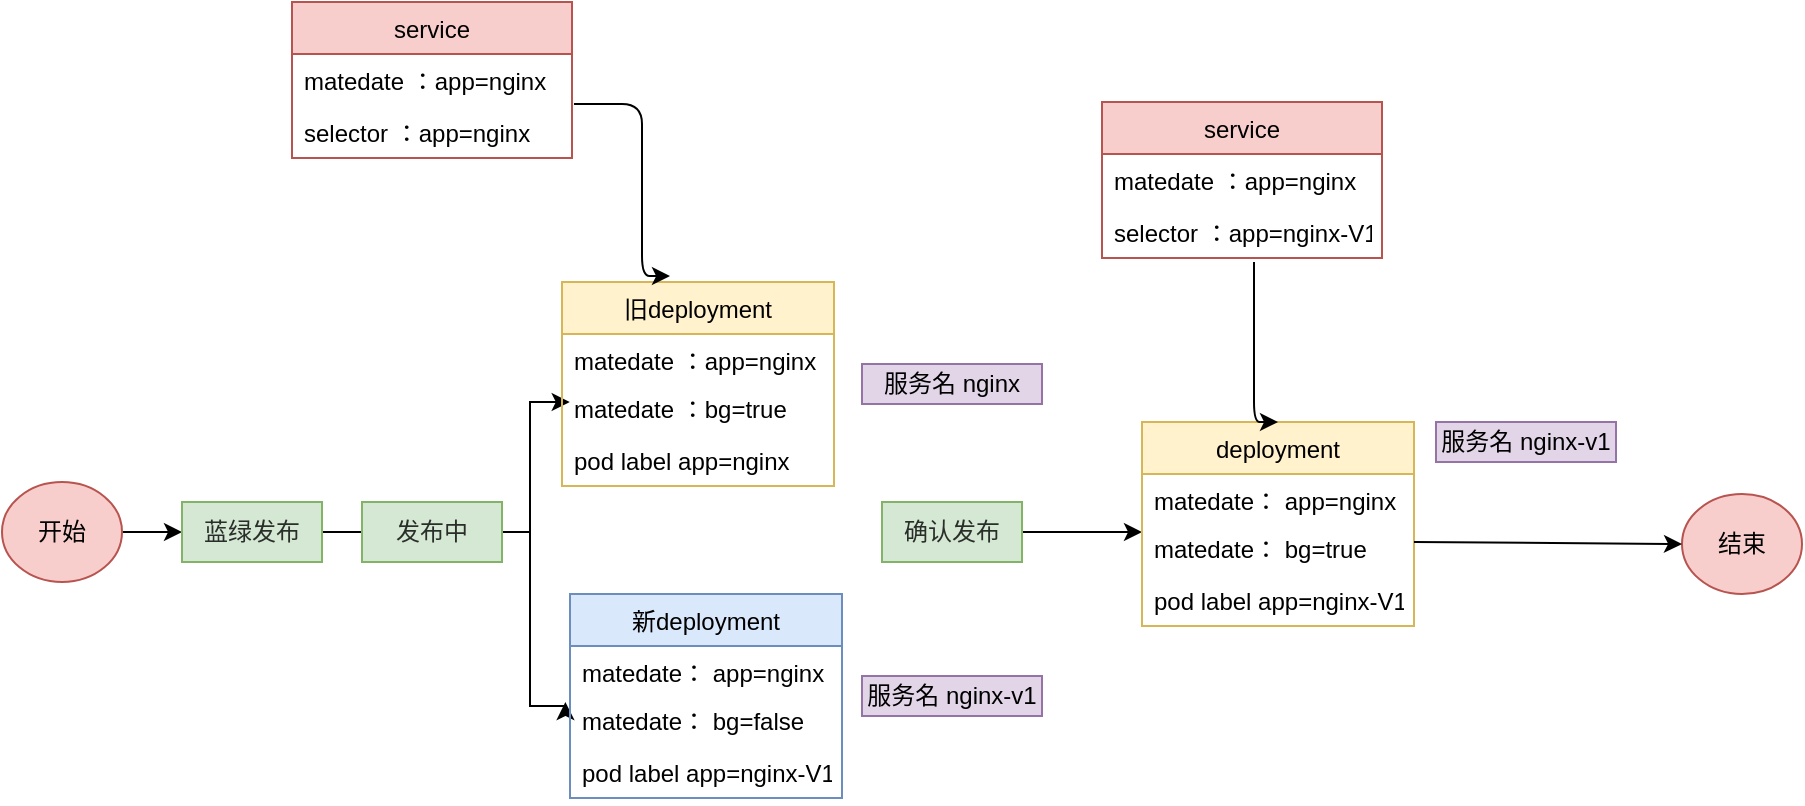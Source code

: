 <mxfile version="15.2.7" type="github">
  <diagram id="1hgn0rKJHxRaswaf_29a" name="Page-1">
    <mxGraphModel dx="1187" dy="1953" grid="1" gridSize="10" guides="1" tooltips="1" connect="1" arrows="1" fold="1" page="1" pageScale="1" pageWidth="827" pageHeight="1169" math="0" shadow="0">
      <root>
        <mxCell id="0" />
        <mxCell id="1" parent="0" />
        <mxCell id="gDIUBnWHJ22sIrQ11j0S-2" style="edgeStyle=orthogonalEdgeStyle;rounded=0;orthogonalLoop=1;jettySize=auto;html=1;exitX=1;exitY=0.5;exitDx=0;exitDy=0;" edge="1" parent="1" source="gDIUBnWHJ22sIrQ11j0S-1" target="gDIUBnWHJ22sIrQ11j0S-3">
          <mxGeometry relative="1" as="geometry">
            <mxPoint x="110" y="145.143" as="targetPoint" />
          </mxGeometry>
        </mxCell>
        <mxCell id="gDIUBnWHJ22sIrQ11j0S-1" value="开始" style="ellipse;whiteSpace=wrap;html=1;fillColor=#f8cecc;strokeColor=#b85450;" vertex="1" parent="1">
          <mxGeometry x="20" y="120" width="60" height="50" as="geometry" />
        </mxCell>
        <mxCell id="gDIUBnWHJ22sIrQ11j0S-7" style="edgeStyle=orthogonalEdgeStyle;rounded=0;orthogonalLoop=1;jettySize=auto;html=1;exitX=1;exitY=0.5;exitDx=0;exitDy=0;" edge="1" parent="1" source="gDIUBnWHJ22sIrQ11j0S-3">
          <mxGeometry relative="1" as="geometry">
            <mxPoint x="230" y="145.143" as="targetPoint" />
          </mxGeometry>
        </mxCell>
        <mxCell id="gDIUBnWHJ22sIrQ11j0S-3" value="蓝绿发布" style="rounded=0;whiteSpace=wrap;html=1;textOpacity=80;fillColor=#d5e8d4;strokeColor=#82b366;" vertex="1" parent="1">
          <mxGeometry x="110" y="130" width="70" height="30" as="geometry" />
        </mxCell>
        <mxCell id="gDIUBnWHJ22sIrQ11j0S-17" style="edgeStyle=orthogonalEdgeStyle;rounded=0;orthogonalLoop=1;jettySize=auto;html=1;exitX=1;exitY=0.5;exitDx=0;exitDy=0;entryX=-0.001;entryY=0.077;entryDx=0;entryDy=0;entryPerimeter=0;" edge="1" parent="1" source="gDIUBnWHJ22sIrQ11j0S-5">
          <mxGeometry relative="1" as="geometry">
            <mxPoint x="303.87" y="80.002" as="targetPoint" />
            <Array as="points">
              <mxPoint x="284" y="145" />
              <mxPoint x="284" y="80" />
            </Array>
          </mxGeometry>
        </mxCell>
        <mxCell id="gDIUBnWHJ22sIrQ11j0S-18" style="edgeStyle=orthogonalEdgeStyle;rounded=0;orthogonalLoop=1;jettySize=auto;html=1;exitX=1;exitY=0.5;exitDx=0;exitDy=0;entryX=-0.017;entryY=0.154;entryDx=0;entryDy=0;entryPerimeter=0;" edge="1" parent="1" source="gDIUBnWHJ22sIrQ11j0S-5" target="gDIUBnWHJ22sIrQ11j0S-14">
          <mxGeometry relative="1" as="geometry">
            <Array as="points">
              <mxPoint x="284" y="145" />
              <mxPoint x="284" y="232" />
            </Array>
          </mxGeometry>
        </mxCell>
        <mxCell id="gDIUBnWHJ22sIrQ11j0S-5" value="发布中" style="rounded=0;whiteSpace=wrap;html=1;textOpacity=80;fillColor=#d5e8d4;strokeColor=#82b366;" vertex="1" parent="1">
          <mxGeometry x="200" y="130" width="70" height="30" as="geometry" />
        </mxCell>
        <mxCell id="gDIUBnWHJ22sIrQ11j0S-34" style="edgeStyle=orthogonalEdgeStyle;rounded=0;orthogonalLoop=1;jettySize=auto;html=1;exitX=1;exitY=0.5;exitDx=0;exitDy=0;" edge="1" parent="1" source="gDIUBnWHJ22sIrQ11j0S-6">
          <mxGeometry relative="1" as="geometry">
            <mxPoint x="590" y="145" as="targetPoint" />
          </mxGeometry>
        </mxCell>
        <mxCell id="gDIUBnWHJ22sIrQ11j0S-6" value="确认发布" style="rounded=0;whiteSpace=wrap;html=1;textOpacity=80;fillColor=#d5e8d4;strokeColor=#82b366;" vertex="1" parent="1">
          <mxGeometry x="460" y="130" width="70" height="30" as="geometry" />
        </mxCell>
        <mxCell id="gDIUBnWHJ22sIrQ11j0S-12" value="新deployment" style="swimlane;fontStyle=0;childLayout=stackLayout;horizontal=1;startSize=26;fillColor=#dae8fc;horizontalStack=0;resizeParent=1;resizeParentMax=0;resizeLast=0;collapsible=1;marginBottom=0;strokeColor=#6c8ebf;" vertex="1" parent="1">
          <mxGeometry x="304" y="176" width="136" height="102" as="geometry" />
        </mxCell>
        <mxCell id="gDIUBnWHJ22sIrQ11j0S-13" value="matedate： app=nginx" style="text;strokeColor=none;fillColor=none;align=left;verticalAlign=top;spacingLeft=4;spacingRight=4;overflow=hidden;rotatable=0;points=[[0,0.5],[1,0.5]];portConstraint=eastwest;" vertex="1" parent="gDIUBnWHJ22sIrQ11j0S-12">
          <mxGeometry y="26" width="136" height="24" as="geometry" />
        </mxCell>
        <mxCell id="gDIUBnWHJ22sIrQ11j0S-14" value="matedate： bg=false" style="text;strokeColor=none;fillColor=none;align=left;verticalAlign=top;spacingLeft=4;spacingRight=4;overflow=hidden;rotatable=0;points=[[0,0.5],[1,0.5]];portConstraint=eastwest;" vertex="1" parent="gDIUBnWHJ22sIrQ11j0S-12">
          <mxGeometry y="50" width="136" height="26" as="geometry" />
        </mxCell>
        <mxCell id="gDIUBnWHJ22sIrQ11j0S-15" value="pod label app=nginx-V1" style="text;strokeColor=none;fillColor=none;align=left;verticalAlign=top;spacingLeft=4;spacingRight=4;overflow=hidden;rotatable=0;points=[[0,0.5],[1,0.5]];portConstraint=eastwest;" vertex="1" parent="gDIUBnWHJ22sIrQ11j0S-12">
          <mxGeometry y="76" width="136" height="26" as="geometry" />
        </mxCell>
        <mxCell id="gDIUBnWHJ22sIrQ11j0S-19" value="service" style="swimlane;fontStyle=0;childLayout=stackLayout;horizontal=1;startSize=26;fillColor=#f8cecc;horizontalStack=0;resizeParent=1;resizeParentMax=0;resizeLast=0;collapsible=1;marginBottom=0;strokeColor=#b85450;" vertex="1" parent="1">
          <mxGeometry x="165" y="-120" width="140" height="78" as="geometry" />
        </mxCell>
        <mxCell id="gDIUBnWHJ22sIrQ11j0S-20" value="matedate ：app=nginx" style="text;strokeColor=none;fillColor=none;align=left;verticalAlign=top;spacingLeft=4;spacingRight=4;overflow=hidden;rotatable=0;points=[[0,0.5],[1,0.5]];portConstraint=eastwest;" vertex="1" parent="gDIUBnWHJ22sIrQ11j0S-19">
          <mxGeometry y="26" width="140" height="26" as="geometry" />
        </mxCell>
        <mxCell id="gDIUBnWHJ22sIrQ11j0S-21" value="selector ：app=nginx" style="text;strokeColor=none;fillColor=none;align=left;verticalAlign=top;spacingLeft=4;spacingRight=4;overflow=hidden;rotatable=0;points=[[0,0.5],[1,0.5]];portConstraint=eastwest;" vertex="1" parent="gDIUBnWHJ22sIrQ11j0S-19">
          <mxGeometry y="52" width="140" height="26" as="geometry" />
        </mxCell>
        <mxCell id="gDIUBnWHJ22sIrQ11j0S-25" value="旧deployment" style="swimlane;fontStyle=0;childLayout=stackLayout;horizontal=1;startSize=26;fillColor=#fff2cc;horizontalStack=0;resizeParent=1;resizeParentMax=0;resizeLast=0;collapsible=1;marginBottom=0;strokeColor=#d6b656;" vertex="1" parent="1">
          <mxGeometry x="300" y="20" width="136" height="102" as="geometry" />
        </mxCell>
        <mxCell id="gDIUBnWHJ22sIrQ11j0S-26" value="matedate ：app=nginx" style="text;strokeColor=none;fillColor=none;align=left;verticalAlign=top;spacingLeft=4;spacingRight=4;overflow=hidden;rotatable=0;points=[[0,0.5],[1,0.5]];portConstraint=eastwest;" vertex="1" parent="gDIUBnWHJ22sIrQ11j0S-25">
          <mxGeometry y="26" width="136" height="24" as="geometry" />
        </mxCell>
        <mxCell id="gDIUBnWHJ22sIrQ11j0S-27" value="matedate ：bg=true" style="text;strokeColor=none;fillColor=none;align=left;verticalAlign=top;spacingLeft=4;spacingRight=4;overflow=hidden;rotatable=0;points=[[0,0.5],[1,0.5]];portConstraint=eastwest;" vertex="1" parent="gDIUBnWHJ22sIrQ11j0S-25">
          <mxGeometry y="50" width="136" height="26" as="geometry" />
        </mxCell>
        <mxCell id="gDIUBnWHJ22sIrQ11j0S-28" value="pod label app=nginx" style="text;strokeColor=none;fillColor=none;align=left;verticalAlign=top;spacingLeft=4;spacingRight=4;overflow=hidden;rotatable=0;points=[[0,0.5],[1,0.5]];portConstraint=eastwest;" vertex="1" parent="gDIUBnWHJ22sIrQ11j0S-25">
          <mxGeometry y="76" width="136" height="26" as="geometry" />
        </mxCell>
        <mxCell id="gDIUBnWHJ22sIrQ11j0S-30" value="" style="edgeStyle=elbowEdgeStyle;elbow=horizontal;endArrow=classic;html=1;exitX=1.007;exitY=-0.038;exitDx=0;exitDy=0;exitPerimeter=0;entryX=0.397;entryY=-0.029;entryDx=0;entryDy=0;entryPerimeter=0;" edge="1" parent="1" source="gDIUBnWHJ22sIrQ11j0S-21" target="gDIUBnWHJ22sIrQ11j0S-25">
          <mxGeometry width="50" height="50" relative="1" as="geometry">
            <mxPoint x="410" y="-40" as="sourcePoint" />
            <mxPoint x="460" y="-90" as="targetPoint" />
            <Array as="points">
              <mxPoint x="340" y="17" />
            </Array>
          </mxGeometry>
        </mxCell>
        <mxCell id="gDIUBnWHJ22sIrQ11j0S-32" value="服务名 nginx" style="text;html=1;strokeColor=#9673a6;fillColor=#e1d5e7;align=center;verticalAlign=middle;whiteSpace=wrap;rounded=0;" vertex="1" parent="1">
          <mxGeometry x="450" y="61" width="90" height="20" as="geometry" />
        </mxCell>
        <mxCell id="gDIUBnWHJ22sIrQ11j0S-33" value="服务名 nginx-v1" style="text;html=1;strokeColor=#9673a6;fillColor=#e1d5e7;align=center;verticalAlign=middle;whiteSpace=wrap;rounded=0;" vertex="1" parent="1">
          <mxGeometry x="450" y="217" width="90" height="20" as="geometry" />
        </mxCell>
        <mxCell id="gDIUBnWHJ22sIrQ11j0S-35" value="deployment" style="swimlane;fontStyle=0;childLayout=stackLayout;horizontal=1;startSize=26;fillColor=#fff2cc;horizontalStack=0;resizeParent=1;resizeParentMax=0;resizeLast=0;collapsible=1;marginBottom=0;strokeColor=#d6b656;" vertex="1" parent="1">
          <mxGeometry x="590" y="90" width="136" height="102" as="geometry" />
        </mxCell>
        <mxCell id="gDIUBnWHJ22sIrQ11j0S-36" value="matedate： app=nginx" style="text;strokeColor=none;fillColor=none;align=left;verticalAlign=top;spacingLeft=4;spacingRight=4;overflow=hidden;rotatable=0;points=[[0,0.5],[1,0.5]];portConstraint=eastwest;" vertex="1" parent="gDIUBnWHJ22sIrQ11j0S-35">
          <mxGeometry y="26" width="136" height="24" as="geometry" />
        </mxCell>
        <mxCell id="gDIUBnWHJ22sIrQ11j0S-37" value="matedate： bg=true" style="text;strokeColor=none;fillColor=none;align=left;verticalAlign=top;spacingLeft=4;spacingRight=4;overflow=hidden;rotatable=0;points=[[0,0.5],[1,0.5]];portConstraint=eastwest;" vertex="1" parent="gDIUBnWHJ22sIrQ11j0S-35">
          <mxGeometry y="50" width="136" height="26" as="geometry" />
        </mxCell>
        <mxCell id="gDIUBnWHJ22sIrQ11j0S-38" value="pod label app=nginx-V1" style="text;strokeColor=none;fillColor=none;align=left;verticalAlign=top;spacingLeft=4;spacingRight=4;overflow=hidden;rotatable=0;points=[[0,0.5],[1,0.5]];portConstraint=eastwest;" vertex="1" parent="gDIUBnWHJ22sIrQ11j0S-35">
          <mxGeometry y="76" width="136" height="26" as="geometry" />
        </mxCell>
        <mxCell id="gDIUBnWHJ22sIrQ11j0S-39" value="service" style="swimlane;fontStyle=0;childLayout=stackLayout;horizontal=1;startSize=26;fillColor=#f8cecc;horizontalStack=0;resizeParent=1;resizeParentMax=0;resizeLast=0;collapsible=1;marginBottom=0;strokeColor=#b85450;" vertex="1" parent="1">
          <mxGeometry x="570" y="-70" width="140" height="78" as="geometry" />
        </mxCell>
        <mxCell id="gDIUBnWHJ22sIrQ11j0S-40" value="matedate ：app=nginx" style="text;strokeColor=none;fillColor=none;align=left;verticalAlign=top;spacingLeft=4;spacingRight=4;overflow=hidden;rotatable=0;points=[[0,0.5],[1,0.5]];portConstraint=eastwest;" vertex="1" parent="gDIUBnWHJ22sIrQ11j0S-39">
          <mxGeometry y="26" width="140" height="26" as="geometry" />
        </mxCell>
        <mxCell id="gDIUBnWHJ22sIrQ11j0S-41" value="selector ：app=nginx-V1" style="text;strokeColor=none;fillColor=none;align=left;verticalAlign=top;spacingLeft=4;spacingRight=4;overflow=hidden;rotatable=0;points=[[0,0.5],[1,0.5]];portConstraint=eastwest;" vertex="1" parent="gDIUBnWHJ22sIrQ11j0S-39">
          <mxGeometry y="52" width="140" height="26" as="geometry" />
        </mxCell>
        <mxCell id="gDIUBnWHJ22sIrQ11j0S-42" value="" style="edgeStyle=elbowEdgeStyle;elbow=horizontal;endArrow=classic;html=1;entryX=0.5;entryY=0;entryDx=0;entryDy=0;" edge="1" parent="1" target="gDIUBnWHJ22sIrQ11j0S-35">
          <mxGeometry width="50" height="50" relative="1" as="geometry">
            <mxPoint x="646" y="10" as="sourcePoint" />
            <mxPoint x="580.002" y="90.002" as="targetPoint" />
            <Array as="points">
              <mxPoint x="646" y="30" />
              <mxPoint x="646.01" y="32.96" />
            </Array>
          </mxGeometry>
        </mxCell>
        <mxCell id="gDIUBnWHJ22sIrQ11j0S-43" value="结束" style="ellipse;whiteSpace=wrap;html=1;fillColor=#f8cecc;strokeColor=#b85450;" vertex="1" parent="1">
          <mxGeometry x="860" y="126" width="60" height="50" as="geometry" />
        </mxCell>
        <mxCell id="gDIUBnWHJ22sIrQ11j0S-45" value="" style="endArrow=classic;html=1;entryX=0;entryY=0.5;entryDx=0;entryDy=0;" edge="1" parent="1" target="gDIUBnWHJ22sIrQ11j0S-43">
          <mxGeometry width="50" height="50" relative="1" as="geometry">
            <mxPoint x="726" y="150" as="sourcePoint" />
            <mxPoint x="776" y="100" as="targetPoint" />
          </mxGeometry>
        </mxCell>
        <mxCell id="gDIUBnWHJ22sIrQ11j0S-46" value="服务名 nginx-v1" style="text;html=1;strokeColor=#9673a6;fillColor=#e1d5e7;align=center;verticalAlign=middle;whiteSpace=wrap;rounded=0;" vertex="1" parent="1">
          <mxGeometry x="737" y="90" width="90" height="20" as="geometry" />
        </mxCell>
      </root>
    </mxGraphModel>
  </diagram>
</mxfile>
